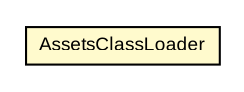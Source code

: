 #!/usr/local/bin/dot
#
# Class diagram 
# Generated by UMLGraph version R5_6-24-gf6e263 (http://www.umlgraph.org/)
#

digraph G {
	edge [fontname="arial",fontsize=10,labelfontname="arial",labelfontsize=10];
	node [fontname="arial",fontsize=10,shape=plaintext];
	nodesep=0.25;
	ranksep=0.5;
	// com.google.code.play2.provider.play23.run.AssetsClassLoader
	c115 [label=<<table title="com.google.code.play2.provider.play23.run.AssetsClassLoader" border="0" cellborder="1" cellspacing="0" cellpadding="2" port="p" bgcolor="lemonChiffon" href="./AssetsClassLoader.html">
		<tr><td><table border="0" cellspacing="0" cellpadding="1">
<tr><td align="center" balign="center"> AssetsClassLoader </td></tr>
		</table></td></tr>
		</table>>, URL="./AssetsClassLoader.html", fontname="arial", fontcolor="black", fontsize=9.0];
}


